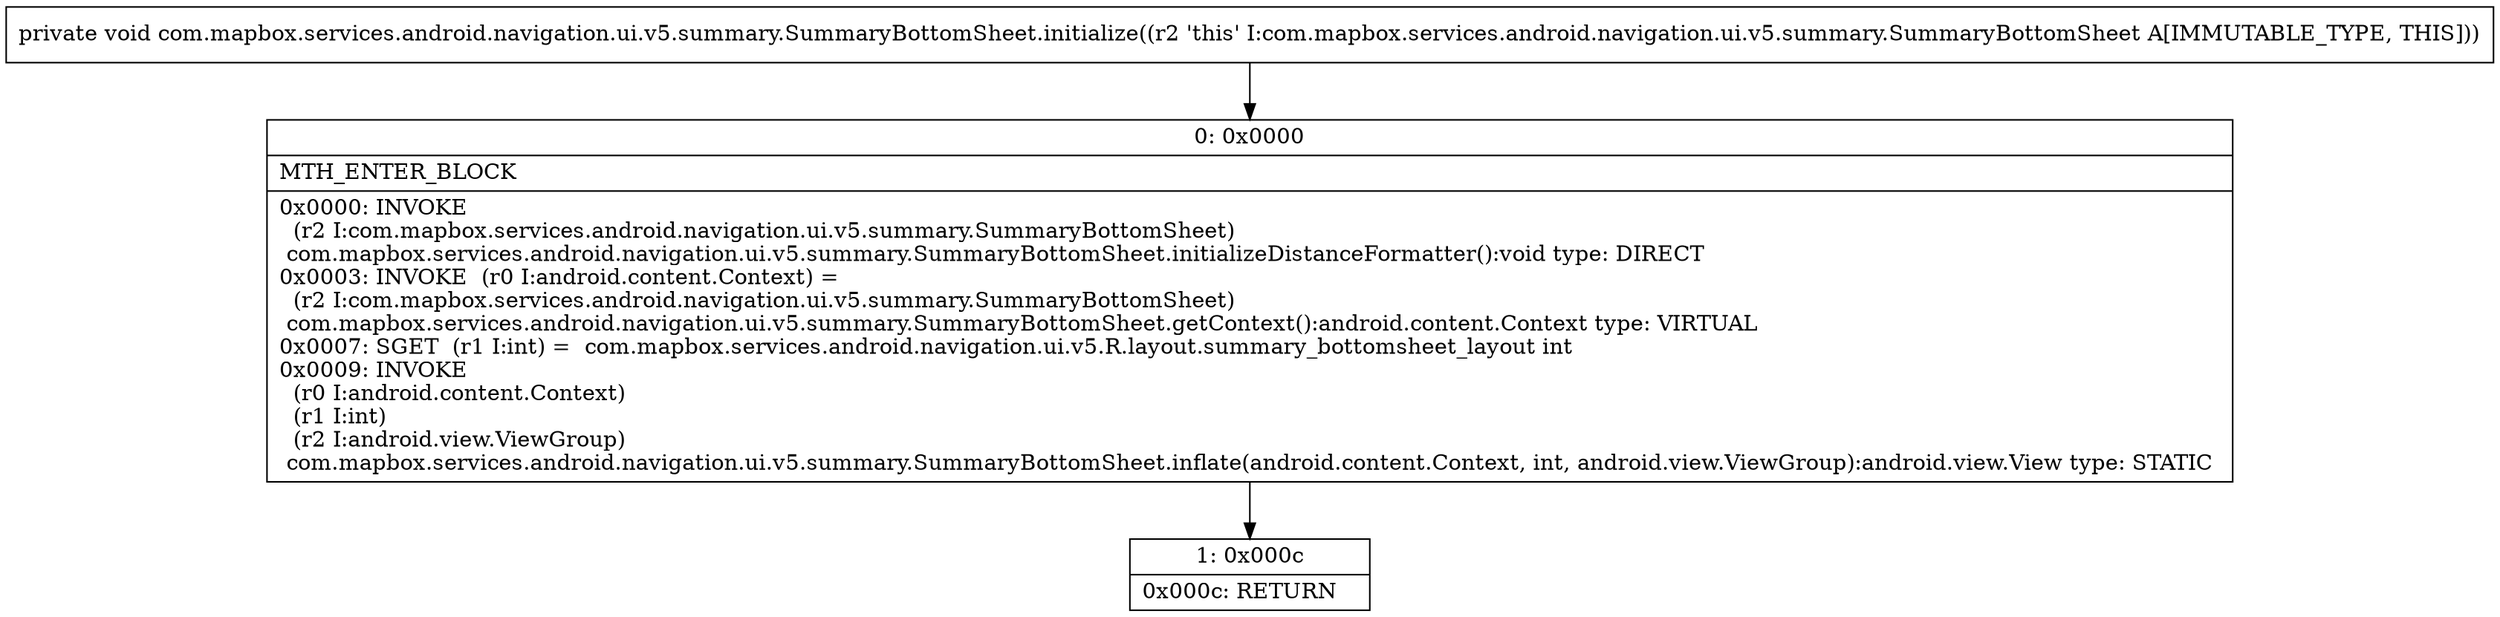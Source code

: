 digraph "CFG forcom.mapbox.services.android.navigation.ui.v5.summary.SummaryBottomSheet.initialize()V" {
Node_0 [shape=record,label="{0\:\ 0x0000|MTH_ENTER_BLOCK\l|0x0000: INVOKE  \l  (r2 I:com.mapbox.services.android.navigation.ui.v5.summary.SummaryBottomSheet)\l com.mapbox.services.android.navigation.ui.v5.summary.SummaryBottomSheet.initializeDistanceFormatter():void type: DIRECT \l0x0003: INVOKE  (r0 I:android.content.Context) = \l  (r2 I:com.mapbox.services.android.navigation.ui.v5.summary.SummaryBottomSheet)\l com.mapbox.services.android.navigation.ui.v5.summary.SummaryBottomSheet.getContext():android.content.Context type: VIRTUAL \l0x0007: SGET  (r1 I:int) =  com.mapbox.services.android.navigation.ui.v5.R.layout.summary_bottomsheet_layout int \l0x0009: INVOKE  \l  (r0 I:android.content.Context)\l  (r1 I:int)\l  (r2 I:android.view.ViewGroup)\l com.mapbox.services.android.navigation.ui.v5.summary.SummaryBottomSheet.inflate(android.content.Context, int, android.view.ViewGroup):android.view.View type: STATIC \l}"];
Node_1 [shape=record,label="{1\:\ 0x000c|0x000c: RETURN   \l}"];
MethodNode[shape=record,label="{private void com.mapbox.services.android.navigation.ui.v5.summary.SummaryBottomSheet.initialize((r2 'this' I:com.mapbox.services.android.navigation.ui.v5.summary.SummaryBottomSheet A[IMMUTABLE_TYPE, THIS])) }"];
MethodNode -> Node_0;
Node_0 -> Node_1;
}


